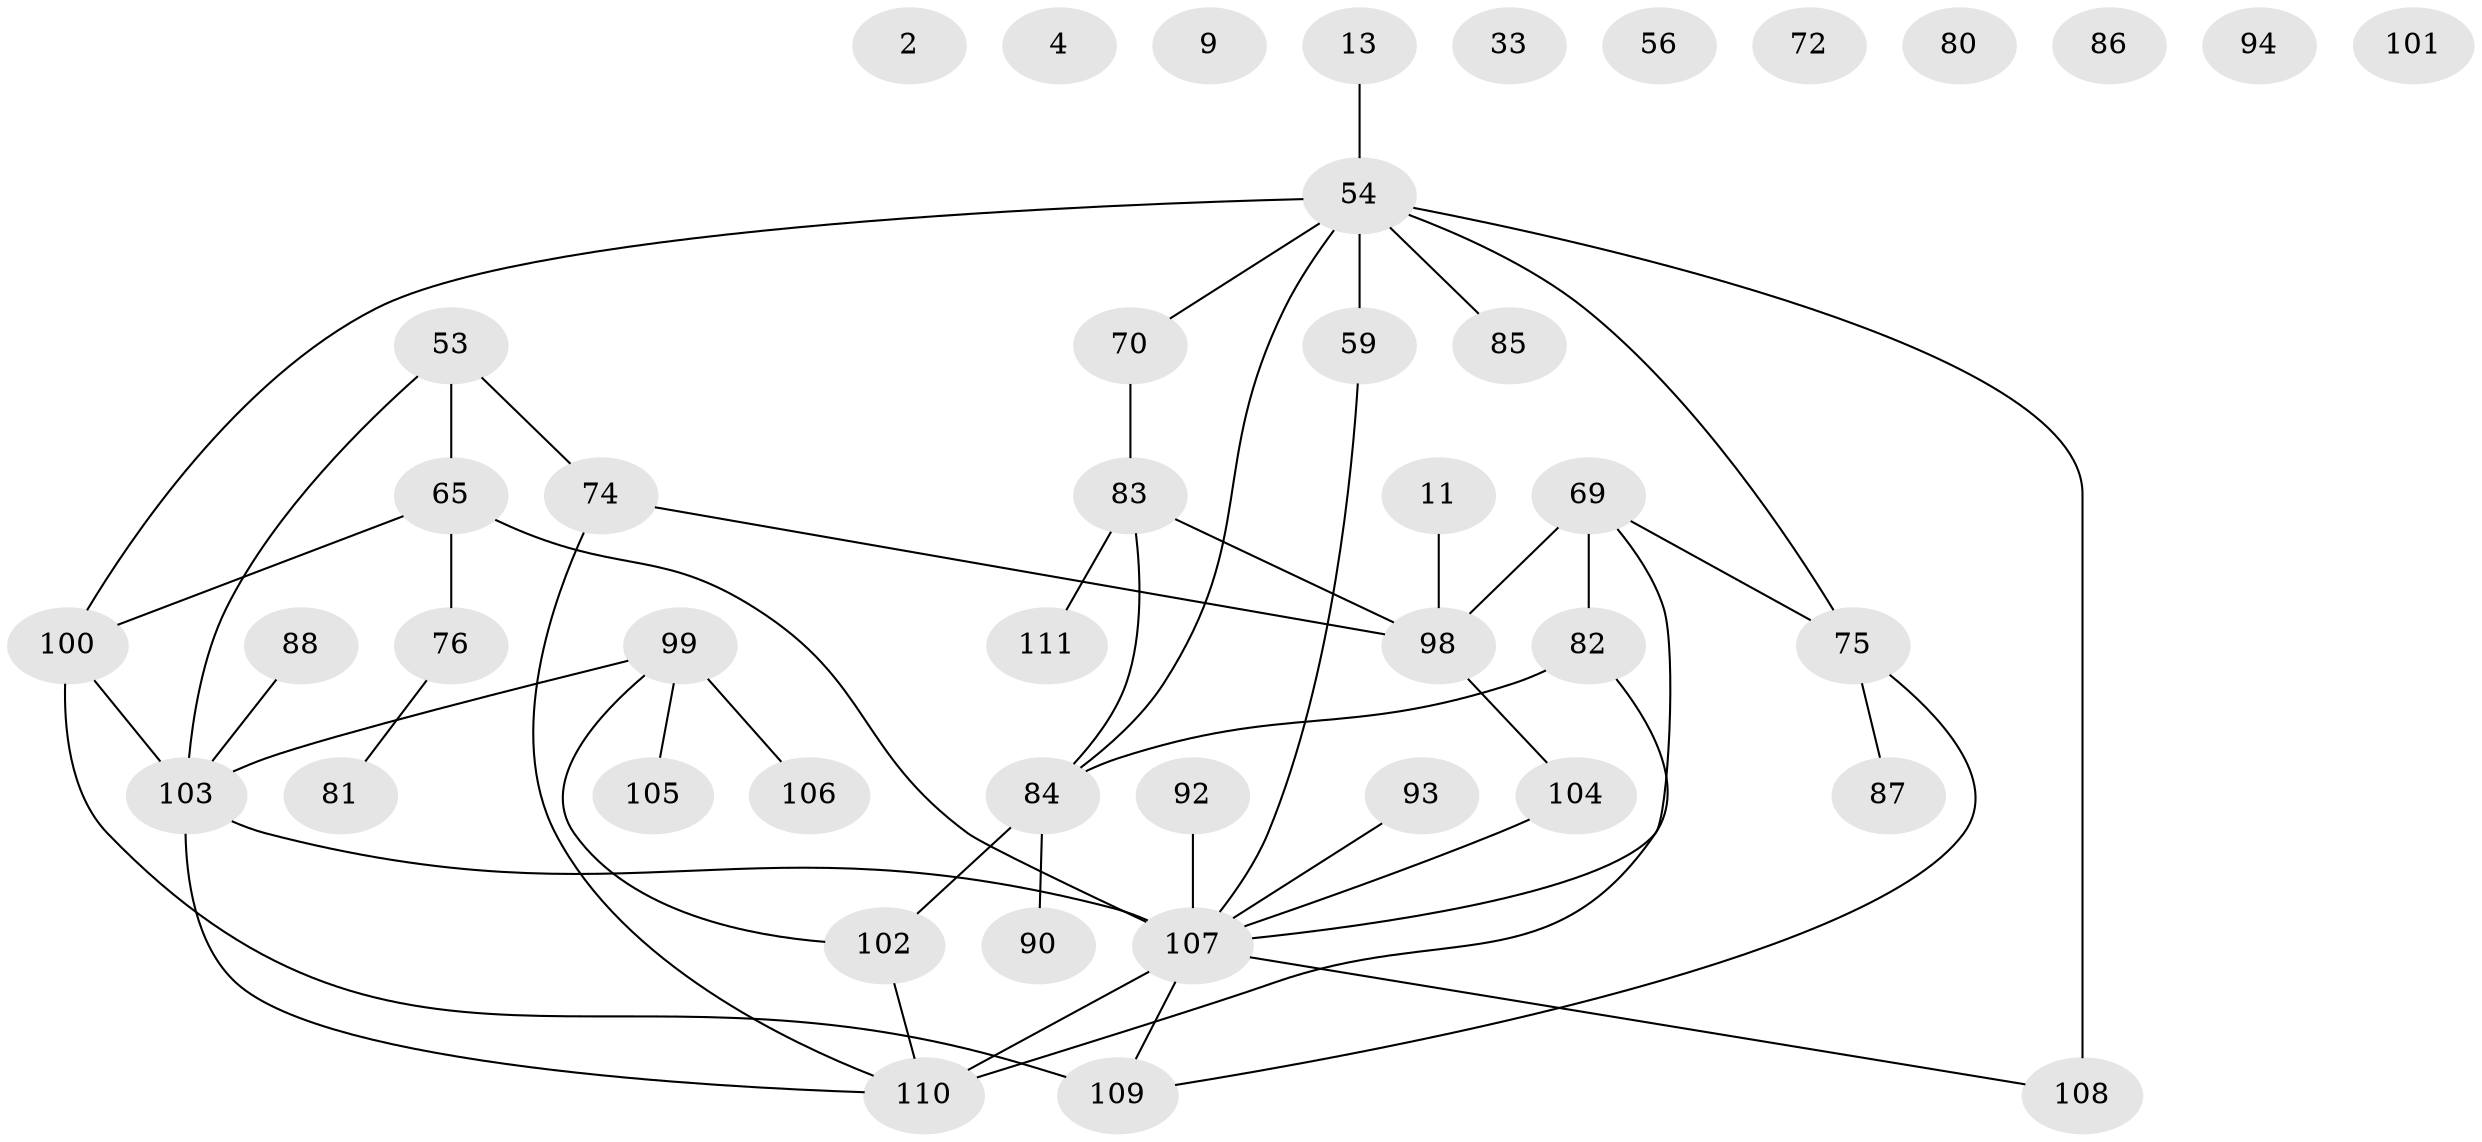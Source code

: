 // original degree distribution, {5: 0.07207207207207207, 0: 0.07207207207207207, 2: 0.24324324324324326, 4: 0.12612612612612611, 1: 0.22522522522522523, 3: 0.22522522522522523, 7: 0.018018018018018018, 6: 0.018018018018018018}
// Generated by graph-tools (version 1.1) at 2025/42/03/04/25 21:42:24]
// undirected, 44 vertices, 50 edges
graph export_dot {
graph [start="1"]
  node [color=gray90,style=filled];
  2;
  4;
  9;
  11;
  13;
  33;
  53 [super="+8"];
  54 [super="+23"];
  56;
  59;
  65 [super="+32+22"];
  69 [super="+47+68"];
  70 [super="+14+31+12"];
  72 [super="+71"];
  74;
  75;
  76;
  80;
  81;
  82 [super="+1"];
  83 [super="+42"];
  84 [super="+6+77"];
  85;
  86;
  87 [super="+36"];
  88 [super="+60"];
  90;
  92;
  93;
  94 [super="+15"];
  98 [super="+46"];
  99 [super="+55+44"];
  100 [super="+41+66+79"];
  101;
  102 [super="+58"];
  103 [super="+57+91"];
  104;
  105;
  106;
  107 [super="+64+95+97"];
  108 [super="+63"];
  109 [super="+3+39+51"];
  110 [super="+35+96"];
  111 [super="+16"];
  11 -- 98;
  13 -- 54;
  53 -- 74 [weight=2];
  53 -- 65 [weight=2];
  53 -- 103;
  54 -- 59;
  54 -- 70;
  54 -- 84 [weight=2];
  54 -- 85;
  54 -- 75;
  54 -- 108 [weight=2];
  54 -- 100;
  59 -- 107;
  65 -- 76;
  65 -- 107 [weight=4];
  65 -- 100 [weight=3];
  69 -- 75;
  69 -- 98 [weight=2];
  69 -- 82 [weight=2];
  69 -- 107;
  70 -- 83;
  74 -- 98;
  74 -- 110;
  75 -- 87;
  75 -- 109;
  76 -- 81;
  82 -- 110 [weight=3];
  82 -- 84;
  83 -- 84 [weight=2];
  83 -- 98 [weight=2];
  83 -- 111;
  84 -- 90;
  84 -- 102 [weight=2];
  88 -- 103;
  92 -- 107;
  93 -- 107;
  98 -- 104;
  99 -- 102;
  99 -- 105;
  99 -- 106;
  99 -- 103;
  100 -- 109 [weight=2];
  100 -- 103;
  102 -- 110 [weight=2];
  103 -- 110 [weight=2];
  103 -- 107 [weight=2];
  104 -- 107;
  107 -- 109;
  107 -- 110 [weight=2];
  107 -- 108;
}
